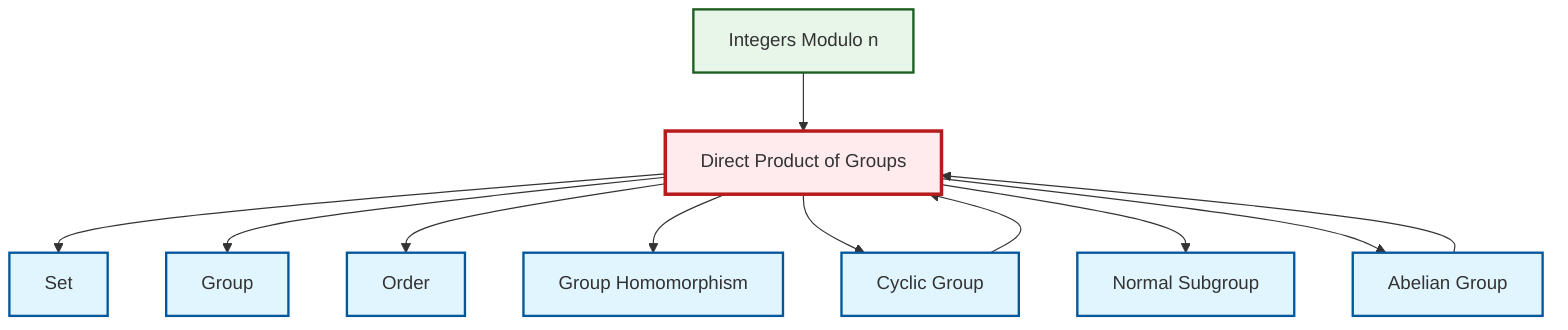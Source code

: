graph TD
    classDef definition fill:#e1f5fe,stroke:#01579b,stroke-width:2px
    classDef theorem fill:#f3e5f5,stroke:#4a148c,stroke-width:2px
    classDef axiom fill:#fff3e0,stroke:#e65100,stroke-width:2px
    classDef example fill:#e8f5e9,stroke:#1b5e20,stroke-width:2px
    classDef current fill:#ffebee,stroke:#b71c1c,stroke-width:3px
    ex-quotient-integers-mod-n["Integers Modulo n"]:::example
    def-group["Group"]:::definition
    def-normal-subgroup["Normal Subgroup"]:::definition
    def-order["Order"]:::definition
    def-abelian-group["Abelian Group"]:::definition
    def-direct-product["Direct Product of Groups"]:::definition
    def-set["Set"]:::definition
    def-cyclic-group["Cyclic Group"]:::definition
    def-homomorphism["Group Homomorphism"]:::definition
    def-abelian-group --> def-direct-product
    def-direct-product --> def-set
    def-direct-product --> def-group
    def-direct-product --> def-order
    def-direct-product --> def-homomorphism
    def-direct-product --> def-cyclic-group
    ex-quotient-integers-mod-n --> def-direct-product
    def-direct-product --> def-normal-subgroup
    def-direct-product --> def-abelian-group
    def-cyclic-group --> def-direct-product
    class def-direct-product current